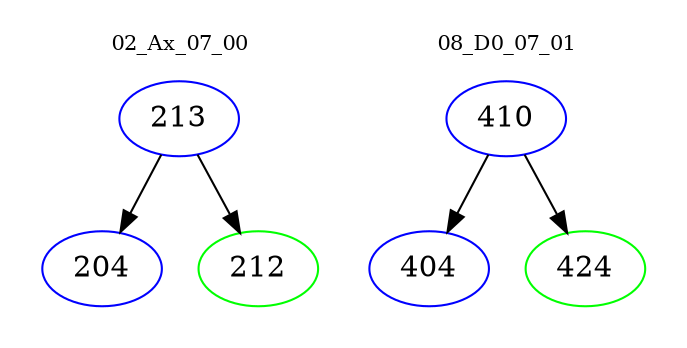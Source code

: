 digraph{
subgraph cluster_0 {
color = white
label = "02_Ax_07_00";
fontsize=10;
T0_213 [label="213", color="blue"]
T0_213 -> T0_204 [color="black"]
T0_204 [label="204", color="blue"]
T0_213 -> T0_212 [color="black"]
T0_212 [label="212", color="green"]
}
subgraph cluster_1 {
color = white
label = "08_D0_07_01";
fontsize=10;
T1_410 [label="410", color="blue"]
T1_410 -> T1_404 [color="black"]
T1_404 [label="404", color="blue"]
T1_410 -> T1_424 [color="black"]
T1_424 [label="424", color="green"]
}
}
